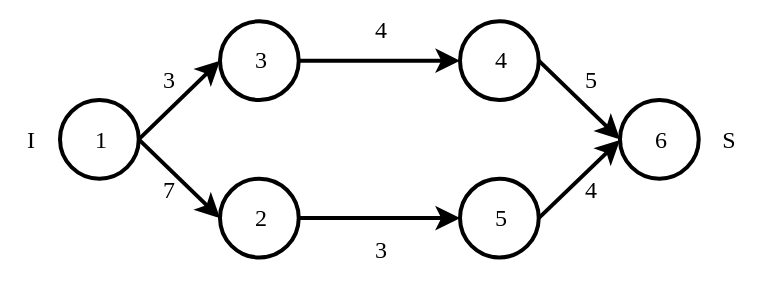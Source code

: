 <mxfile version="20.3.0" type="device"><diagram id="XiUqD2dDL_mnefm3qBSy" name="Page-1"><mxGraphModel dx="675" dy="500" grid="1" gridSize="10" guides="1" tooltips="1" connect="1" arrows="1" fold="1" page="1" pageScale="1" pageWidth="850" pageHeight="1100" math="0" shadow="0"><root><mxCell id="0"/><mxCell id="1" parent="0"/><mxCell id="Im8iZ6lf9j8Oj4Vu5TYM-7" style="rounded=0;orthogonalLoop=1;jettySize=auto;html=1;exitX=1;exitY=0.5;exitDx=0;exitDy=0;exitPerimeter=0;entryX=0;entryY=0.5;entryDx=0;entryDy=0;entryPerimeter=0;strokeWidth=2;endArrow=classic;endFill=1;fontFamily=Times New Roman;fontSource=https%3A%2F%2Ffonts.googleapis.com%2Fcss%3Ffamily%3DTimes%2BNew%2BRoman;" parent="1" source="Im8iZ6lf9j8Oj4Vu5TYM-1" target="Im8iZ6lf9j8Oj4Vu5TYM-2" edge="1"><mxGeometry relative="1" as="geometry"/></mxCell><mxCell id="Im8iZ6lf9j8Oj4Vu5TYM-12" style="edgeStyle=none;rounded=0;orthogonalLoop=1;jettySize=auto;html=1;exitX=1;exitY=0.5;exitDx=0;exitDy=0;exitPerimeter=0;entryX=0;entryY=0.5;entryDx=0;entryDy=0;entryPerimeter=0;strokeWidth=2;endArrow=classic;endFill=1;fontFamily=Times New Roman;fontSource=https%3A%2F%2Ffonts.googleapis.com%2Fcss%3Ffamily%3DTimes%2BNew%2BRoman;" parent="1" source="Im8iZ6lf9j8Oj4Vu5TYM-1" target="Im8iZ6lf9j8Oj4Vu5TYM-3" edge="1"><mxGeometry relative="1" as="geometry"/></mxCell><mxCell id="Im8iZ6lf9j8Oj4Vu5TYM-1" value="1" style="verticalLabelPosition=middle;verticalAlign=middle;html=1;shape=mxgraph.flowchart.on-page_reference;strokeWidth=2;labelPosition=center;align=center;fontFamily=Times New Roman;fontSource=https%3A%2F%2Ffonts.googleapis.com%2Fcss%3Ffamily%3DTimes%2BNew%2BRoman;" parent="1" vertex="1"><mxGeometry x="80" y="80" width="39.37" height="39.37" as="geometry"/></mxCell><mxCell id="Im8iZ6lf9j8Oj4Vu5TYM-8" style="edgeStyle=none;rounded=0;orthogonalLoop=1;jettySize=auto;html=1;exitX=1;exitY=0.5;exitDx=0;exitDy=0;exitPerimeter=0;entryX=0;entryY=0.5;entryDx=0;entryDy=0;entryPerimeter=0;strokeWidth=2;endArrow=classic;endFill=1;fontFamily=Times New Roman;fontSource=https%3A%2F%2Ffonts.googleapis.com%2Fcss%3Ffamily%3DTimes%2BNew%2BRoman;" parent="1" source="Im8iZ6lf9j8Oj4Vu5TYM-2" target="Im8iZ6lf9j8Oj4Vu5TYM-4" edge="1"><mxGeometry relative="1" as="geometry"/></mxCell><mxCell id="Im8iZ6lf9j8Oj4Vu5TYM-2" value="3" style="verticalLabelPosition=middle;verticalAlign=middle;html=1;shape=mxgraph.flowchart.on-page_reference;strokeWidth=2;labelPosition=center;align=center;fontFamily=Times New Roman;fontSource=https%3A%2F%2Ffonts.googleapis.com%2Fcss%3Ffamily%3DTimes%2BNew%2BRoman;" parent="1" vertex="1"><mxGeometry x="160" y="40.63" width="39.37" height="39.37" as="geometry"/></mxCell><mxCell id="Im8iZ6lf9j8Oj4Vu5TYM-11" style="edgeStyle=none;rounded=0;orthogonalLoop=1;jettySize=auto;html=1;exitX=1;exitY=0.5;exitDx=0;exitDy=0;exitPerimeter=0;strokeWidth=2;endArrow=classic;endFill=1;fontFamily=Times New Roman;fontSource=https%3A%2F%2Ffonts.googleapis.com%2Fcss%3Ffamily%3DTimes%2BNew%2BRoman;" parent="1" source="Im8iZ6lf9j8Oj4Vu5TYM-3" target="Im8iZ6lf9j8Oj4Vu5TYM-5" edge="1"><mxGeometry relative="1" as="geometry"/></mxCell><mxCell id="Im8iZ6lf9j8Oj4Vu5TYM-3" value="2" style="verticalLabelPosition=middle;verticalAlign=middle;html=1;shape=mxgraph.flowchart.on-page_reference;strokeWidth=2;labelPosition=center;align=center;fontFamily=Times New Roman;fontSource=https%3A%2F%2Ffonts.googleapis.com%2Fcss%3Ffamily%3DTimes%2BNew%2BRoman;" parent="1" vertex="1"><mxGeometry x="160" y="119.37" width="39.37" height="39.37" as="geometry"/></mxCell><mxCell id="Im8iZ6lf9j8Oj4Vu5TYM-9" style="edgeStyle=none;rounded=0;orthogonalLoop=1;jettySize=auto;html=1;exitX=1;exitY=0.5;exitDx=0;exitDy=0;exitPerimeter=0;entryX=0;entryY=0.5;entryDx=0;entryDy=0;entryPerimeter=0;strokeWidth=2;endArrow=classic;endFill=1;fontFamily=Times New Roman;fontSource=https%3A%2F%2Ffonts.googleapis.com%2Fcss%3Ffamily%3DTimes%2BNew%2BRoman;" parent="1" source="Im8iZ6lf9j8Oj4Vu5TYM-4" target="Im8iZ6lf9j8Oj4Vu5TYM-6" edge="1"><mxGeometry relative="1" as="geometry"/></mxCell><mxCell id="Im8iZ6lf9j8Oj4Vu5TYM-4" value="4" style="verticalLabelPosition=middle;verticalAlign=middle;html=1;shape=mxgraph.flowchart.on-page_reference;strokeWidth=2;labelPosition=center;align=center;fontFamily=Times New Roman;fontSource=https%3A%2F%2Ffonts.googleapis.com%2Fcss%3Ffamily%3DTimes%2BNew%2BRoman;" parent="1" vertex="1"><mxGeometry x="280" y="40.63" width="39.37" height="39.37" as="geometry"/></mxCell><mxCell id="Im8iZ6lf9j8Oj4Vu5TYM-10" style="edgeStyle=none;rounded=0;orthogonalLoop=1;jettySize=auto;html=1;exitX=1;exitY=0.5;exitDx=0;exitDy=0;exitPerimeter=0;strokeWidth=2;endArrow=classic;endFill=1;fontFamily=Times New Roman;fontSource=https%3A%2F%2Ffonts.googleapis.com%2Fcss%3Ffamily%3DTimes%2BNew%2BRoman;" parent="1" source="Im8iZ6lf9j8Oj4Vu5TYM-5" edge="1"><mxGeometry relative="1" as="geometry"><mxPoint x="360" y="100" as="targetPoint"/></mxGeometry></mxCell><mxCell id="Im8iZ6lf9j8Oj4Vu5TYM-5" value="5" style="verticalLabelPosition=middle;verticalAlign=middle;html=1;shape=mxgraph.flowchart.on-page_reference;strokeWidth=2;labelPosition=center;align=center;fontFamily=Times New Roman;fontSource=https%3A%2F%2Ffonts.googleapis.com%2Fcss%3Ffamily%3DTimes%2BNew%2BRoman;" parent="1" vertex="1"><mxGeometry x="280" y="119.37" width="39.37" height="39.37" as="geometry"/></mxCell><mxCell id="Im8iZ6lf9j8Oj4Vu5TYM-6" value="6" style="verticalLabelPosition=middle;verticalAlign=middle;html=1;shape=mxgraph.flowchart.on-page_reference;strokeWidth=2;labelPosition=center;align=center;fontFamily=Times New Roman;fontSource=https%3A%2F%2Ffonts.googleapis.com%2Fcss%3Ffamily%3DTimes%2BNew%2BRoman;" parent="1" vertex="1"><mxGeometry x="360" y="80" width="39.37" height="39.37" as="geometry"/></mxCell><mxCell id="Im8iZ6lf9j8Oj4Vu5TYM-15" value="3" style="text;html=1;align=center;verticalAlign=middle;resizable=0;points=[];autosize=1;strokeColor=none;fillColor=none;fontFamily=Times New Roman;fontSource=https%3A%2F%2Ffonts.googleapis.com%2Fcss%3Ffamily%3DTimes%2BNew%2BRoman;" parent="1" vertex="1"><mxGeometry x="119.37" y="54.69" width="30" height="30" as="geometry"/></mxCell><mxCell id="Im8iZ6lf9j8Oj4Vu5TYM-16" value="7" style="text;html=1;align=center;verticalAlign=middle;resizable=0;points=[];autosize=1;strokeColor=none;fillColor=none;fontFamily=Times New Roman;fontSource=https%3A%2F%2Ffonts.googleapis.com%2Fcss%3Ffamily%3DTimes%2BNew%2BRoman;" parent="1" vertex="1"><mxGeometry x="119.37" y="110" width="30" height="30" as="geometry"/></mxCell><mxCell id="Im8iZ6lf9j8Oj4Vu5TYM-18" value="3" style="text;html=1;align=center;verticalAlign=middle;resizable=0;points=[];autosize=1;strokeColor=none;fillColor=none;fontFamily=Times New Roman;fontSource=https%3A%2F%2Ffonts.googleapis.com%2Fcss%3Ffamily%3DTimes%2BNew%2BRoman;" parent="1" vertex="1"><mxGeometry x="225" y="140" width="30" height="30" as="geometry"/></mxCell><mxCell id="Im8iZ6lf9j8Oj4Vu5TYM-19" value="4" style="text;html=1;align=center;verticalAlign=middle;resizable=0;points=[];autosize=1;strokeColor=none;fillColor=none;fontFamily=Times New Roman;fontSource=https%3A%2F%2Ffonts.googleapis.com%2Fcss%3Ffamily%3DTimes%2BNew%2BRoman;" parent="1" vertex="1"><mxGeometry x="225" y="30" width="30" height="30" as="geometry"/></mxCell><mxCell id="Im8iZ6lf9j8Oj4Vu5TYM-21" value="5" style="text;html=1;align=center;verticalAlign=middle;resizable=0;points=[];autosize=1;strokeColor=none;fillColor=none;fontFamily=Times New Roman;fontSource=https%3A%2F%2Ffonts.googleapis.com%2Fcss%3Ffamily%3DTimes%2BNew%2BRoman;" parent="1" vertex="1"><mxGeometry x="330" y="54.69" width="30" height="30" as="geometry"/></mxCell><mxCell id="Im8iZ6lf9j8Oj4Vu5TYM-22" value="4" style="text;html=1;align=center;verticalAlign=middle;resizable=0;points=[];autosize=1;strokeColor=none;fillColor=none;fontFamily=Times New Roman;fontSource=https%3A%2F%2Ffonts.googleapis.com%2Fcss%3Ffamily%3DTimes%2BNew%2BRoman;" parent="1" vertex="1"><mxGeometry x="330" y="110.0" width="30" height="30" as="geometry"/></mxCell><mxCell id="Im8iZ6lf9j8Oj4Vu5TYM-24" value="S" style="text;html=1;align=center;verticalAlign=middle;resizable=0;points=[];autosize=1;strokeColor=none;fillColor=none;fontFamily=Times New Roman;fontSource=https%3A%2F%2Ffonts.googleapis.com%2Fcss%3Ffamily%3DTimes%2BNew%2BRoman;" parent="1" vertex="1"><mxGeometry x="399.37" y="84.69" width="30" height="30" as="geometry"/></mxCell><mxCell id="Im8iZ6lf9j8Oj4Vu5TYM-25" value="I" style="text;html=1;align=center;verticalAlign=middle;resizable=0;points=[];autosize=1;strokeColor=none;fillColor=none;fontFamily=Times New Roman;fontSource=https%3A%2F%2Ffonts.googleapis.com%2Fcss%3Ffamily%3DTimes%2BNew%2BRoman;" parent="1" vertex="1"><mxGeometry x="50" y="84.69" width="30" height="30" as="geometry"/></mxCell></root></mxGraphModel></diagram></mxfile>